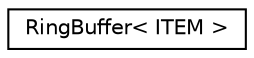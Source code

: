 digraph "Graphical Class Hierarchy"
{
 // INTERACTIVE_SVG=YES
  edge [fontname="Helvetica",fontsize="10",labelfontname="Helvetica",labelfontsize="10"];
  node [fontname="Helvetica",fontsize="10",shape=record];
  rankdir="LR";
  Node1 [label="RingBuffer\< ITEM \>",height=0.2,width=0.4,color="black", fillcolor="white", style="filled",URL="$d4/d8f/class_ring_buffer.html",tooltip="A template-based ring-buffer class. "];
}
